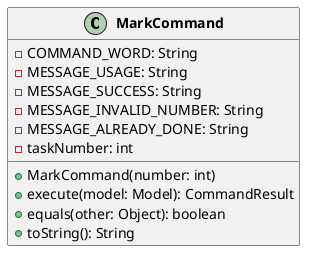 @startuml MarkCommand

!define classFontStyle bold

skinparam class {
  FontStyle classFontStyle
}


class MarkCommand {
  - COMMAND_WORD: String
  - MESSAGE_USAGE: String
  - MESSAGE_SUCCESS: String
  - MESSAGE_INVALID_NUMBER: String
  - MESSAGE_ALREADY_DONE: String
  - taskNumber: int
  + MarkCommand(number: int)
  + execute(model: Model): CommandResult
  + equals(other: Object): boolean
  + toString(): String
}

@enduml
